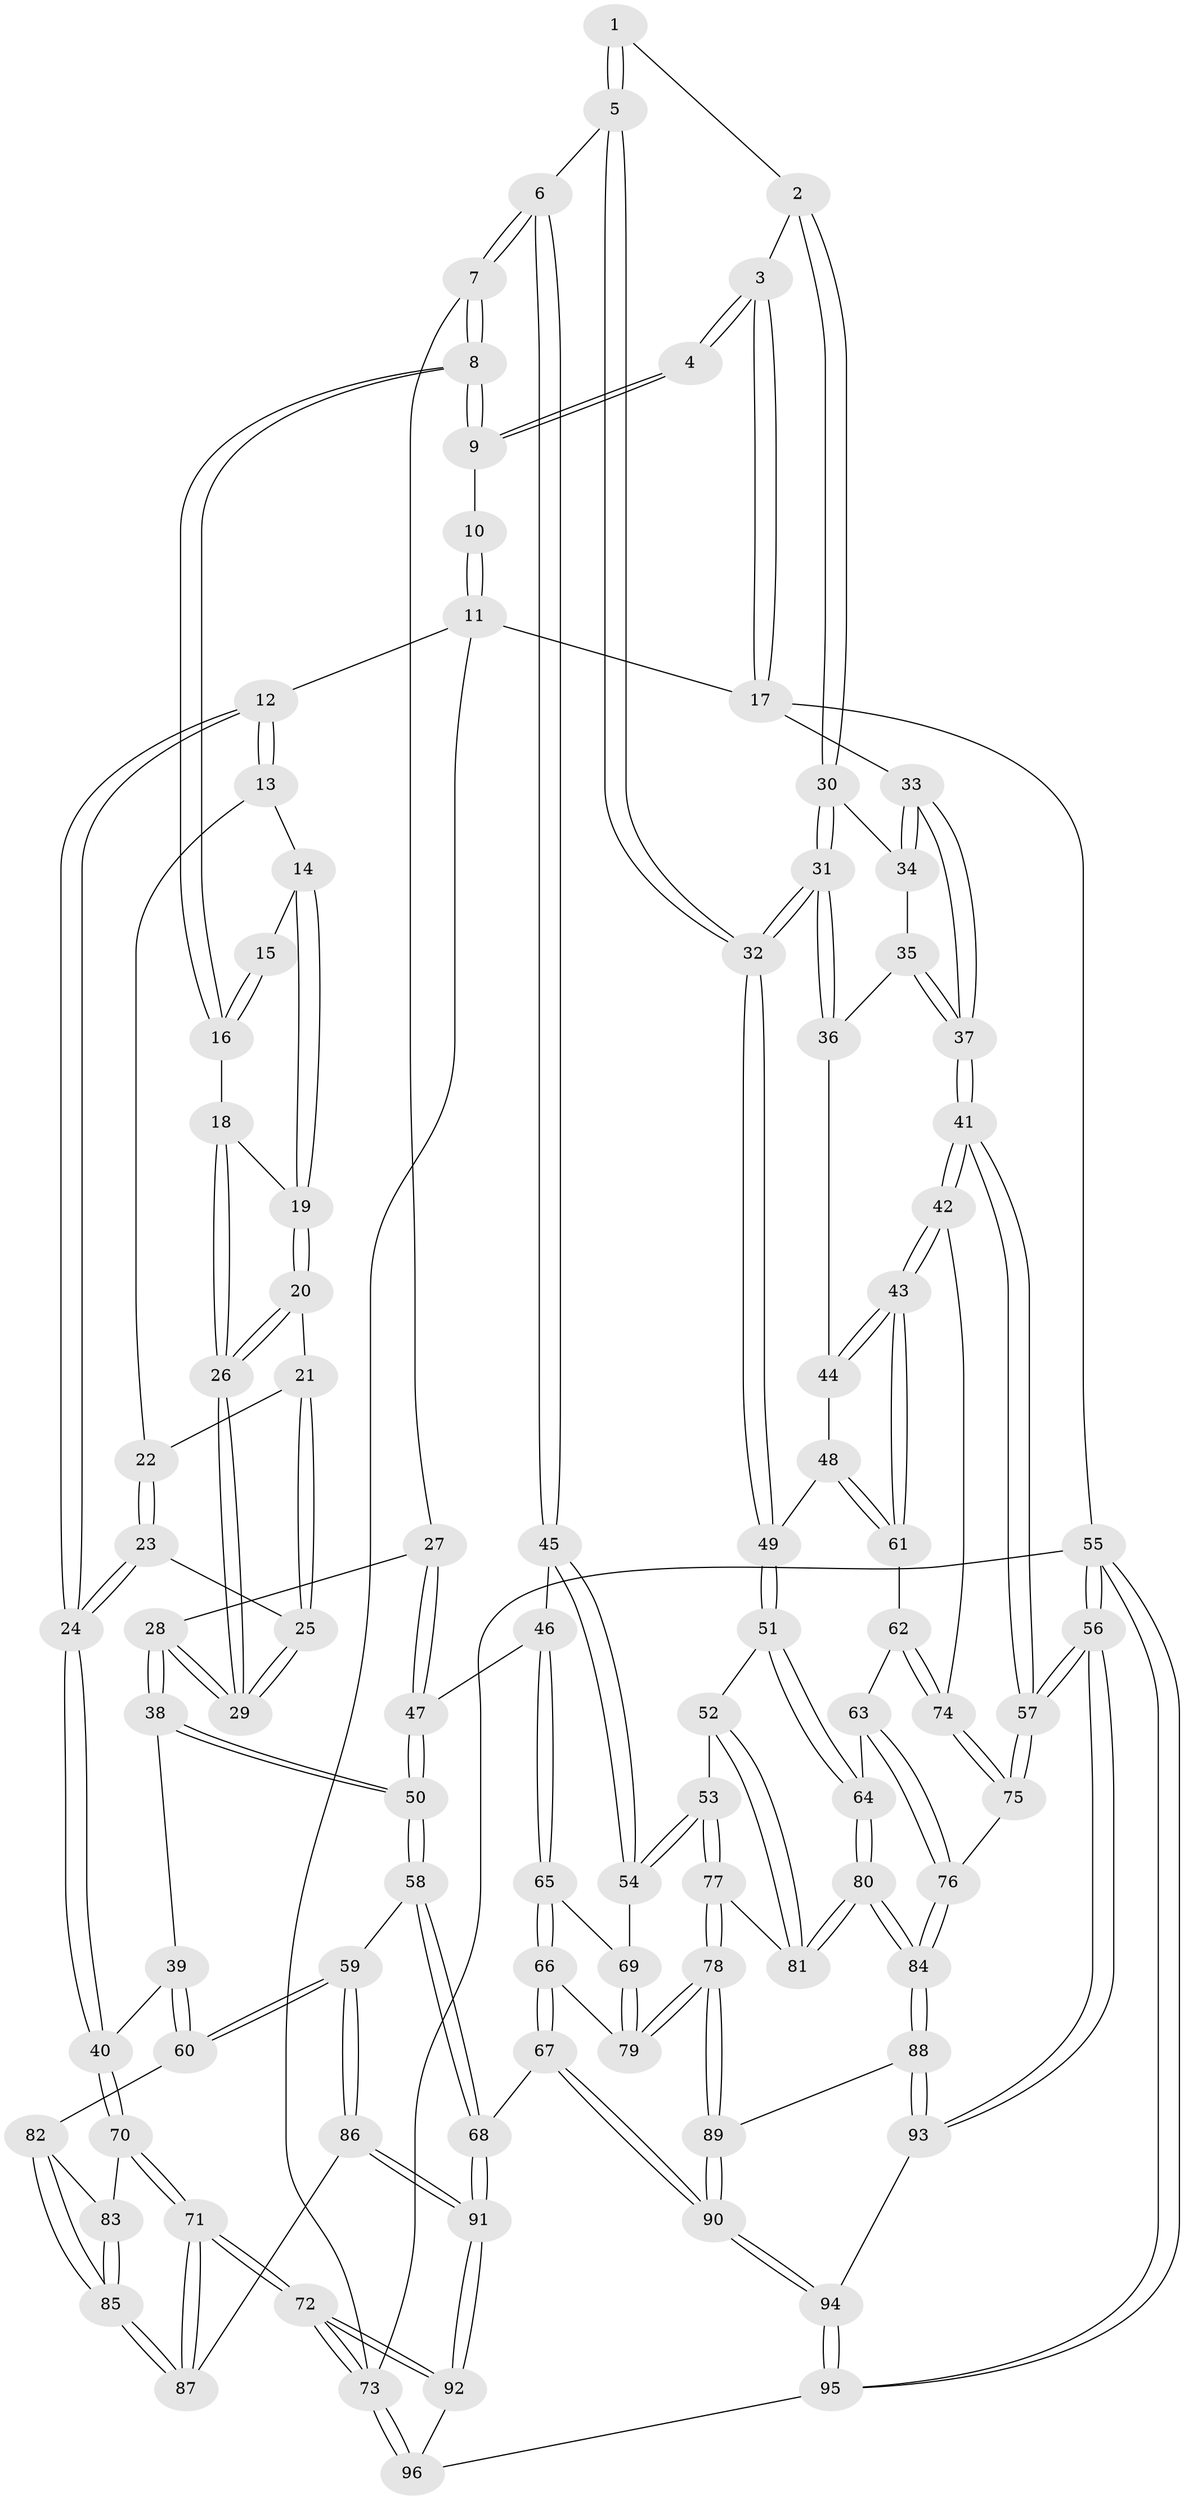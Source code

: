 // coarse degree distribution, {5: 0.5223880597014925, 4: 0.2537313432835821, 2: 0.014925373134328358, 3: 0.04477611940298507, 7: 0.029850746268656716, 6: 0.11940298507462686, 8: 0.014925373134328358}
// Generated by graph-tools (version 1.1) at 2025/04/03/04/25 22:04:30]
// undirected, 96 vertices, 237 edges
graph export_dot {
graph [start="1"]
  node [color=gray90,style=filled];
  1 [pos="+0.7263932642879095+0"];
  2 [pos="+0.8059605577298623+0.12509386808664888"];
  3 [pos="+1+0"];
  4 [pos="+0.658565850858407+0"];
  5 [pos="+0.6749700515655477+0.23578008689477145"];
  6 [pos="+0.6610169649370472+0.23503244163482226"];
  7 [pos="+0.587113968308355+0.18639833222811866"];
  8 [pos="+0.5815126455836267+0.1760165224815967"];
  9 [pos="+0.5430337790240508+0"];
  10 [pos="+0.39490707987692125+0"];
  11 [pos="+0+0"];
  12 [pos="+0+0.04628405766971471"];
  13 [pos="+0.24411966752847536+0.06726139486478562"];
  14 [pos="+0.31925166569356167+0.005822023361194071"];
  15 [pos="+0.3799829591219417+0"];
  16 [pos="+0.43197632360338456+0.133480958045523"];
  17 [pos="+1+0"];
  18 [pos="+0.4213810126346713+0.13321614250823363"];
  19 [pos="+0.3544599525758296+0.10313042468947674"];
  20 [pos="+0.3066194547046664+0.1580336840713283"];
  21 [pos="+0.283283217686078+0.14967236200263218"];
  22 [pos="+0.25132027905962095+0.10879826560269346"];
  23 [pos="+0.13987698677611185+0.21850679175180385"];
  24 [pos="+0+0.25166284236329156"];
  25 [pos="+0.17136004280130196+0.21940120186302703"];
  26 [pos="+0.32890011590580015+0.2396781194894423"];
  27 [pos="+0.4303093426417683+0.2845827248671897"];
  28 [pos="+0.3491267432231822+0.3016837986408974"];
  29 [pos="+0.3273425911326728+0.2635675271930494"];
  30 [pos="+0.7974795236274302+0.15590172848446568"];
  31 [pos="+0.7232843004075272+0.2340828315928388"];
  32 [pos="+0.7112904245656064+0.2402570968317113"];
  33 [pos="+1+0"];
  34 [pos="+0.8502414745480649+0.15636275618811848"];
  35 [pos="+1+0.22896954087737315"];
  36 [pos="+0.9155438307936763+0.28573742538494945"];
  37 [pos="+1+0.15750093720107156"];
  38 [pos="+0.31783978516780353+0.3785872101787586"];
  39 [pos="+0.11554842250703763+0.3507438738828028"];
  40 [pos="+0+0.2587427104409156"];
  41 [pos="+1+0.4334836981636794"];
  42 [pos="+1+0.44117008510463895"];
  43 [pos="+1+0.4345641773798242"];
  44 [pos="+0.9297058996823129+0.32890475960894017"];
  45 [pos="+0.5876842919880821+0.39054441006615587"];
  46 [pos="+0.514484105378472+0.4499613145091344"];
  47 [pos="+0.5051301883587422+0.44929443401243657"];
  48 [pos="+0.8595215594836898+0.42417472004665985"];
  49 [pos="+0.7897414688571478+0.4096208137629343"];
  50 [pos="+0.34898019972306804+0.4886811849578921"];
  51 [pos="+0.7583738270223652+0.4834189923822514"];
  52 [pos="+0.7361894355097225+0.5004754812683615"];
  53 [pos="+0.7108872501188399+0.5125231731693008"];
  54 [pos="+0.677193410714791+0.5069981093968133"];
  55 [pos="+1+1"];
  56 [pos="+1+1"];
  57 [pos="+1+0.7371064761435946"];
  58 [pos="+0.31438903022140685+0.5736516799339474"];
  59 [pos="+0.3022836669935729+0.573149948969547"];
  60 [pos="+0.24224927033770877+0.5473986182329647"];
  61 [pos="+0.9042051651581948+0.4529718257906456"];
  62 [pos="+0.8968353306623811+0.510866399442741"];
  63 [pos="+0.8727485301231398+0.5267881836598292"];
  64 [pos="+0.8252162469446492+0.5501474674079043"];
  65 [pos="+0.5441964051007504+0.517883648248974"];
  66 [pos="+0.5381342824648604+0.5827795658004937"];
  67 [pos="+0.380061088830955+0.6654306359439868"];
  68 [pos="+0.3632356990072936+0.6615573770569041"];
  69 [pos="+0.6405201082602529+0.5277554983495408"];
  70 [pos="+0+0.40458791704080677"];
  71 [pos="+0+1"];
  72 [pos="+0+1"];
  73 [pos="+0+1"];
  74 [pos="+0.9372364626156998+0.5827558786046506"];
  75 [pos="+0.9068897508883562+0.6811235090214671"];
  76 [pos="+0.8895588856408491+0.6880699739924043"];
  77 [pos="+0.696629130774002+0.6329352287258273"];
  78 [pos="+0.639075685038875+0.6815785528062185"];
  79 [pos="+0.6086317884681658+0.6334139876310347"];
  80 [pos="+0.8415217222780875+0.652074366437319"];
  81 [pos="+0.7880532452734015+0.6348024814410814"];
  82 [pos="+0.13353657698362914+0.5385601747232324"];
  83 [pos="+0.010549719538838018+0.48625549090378567"];
  84 [pos="+0.881188816959683+0.6917245810414586"];
  85 [pos="+0.1129396306096876+0.6702371893625458"];
  86 [pos="+0.12695913234497733+0.6800095074841821"];
  87 [pos="+0.11547714799655158+0.6810650559823072"];
  88 [pos="+0.8575410105558136+0.7416776365124386"];
  89 [pos="+0.6335387147403141+0.7188554933494059"];
  90 [pos="+0.5792399513225264+0.8061377977875088"];
  91 [pos="+0.28119158870806704+0.8132301491190014"];
  92 [pos="+0.27669601941712746+0.8317663862883334"];
  93 [pos="+0.8521292762720186+0.8491555266378816"];
  94 [pos="+0.6016664702133103+0.9911299232025311"];
  95 [pos="+0.5637654205043495+1"];
  96 [pos="+0.5283645697598317+1"];
  1 -- 2;
  1 -- 5;
  1 -- 5;
  2 -- 3;
  2 -- 30;
  2 -- 30;
  3 -- 4;
  3 -- 4;
  3 -- 17;
  3 -- 17;
  4 -- 9;
  4 -- 9;
  5 -- 6;
  5 -- 32;
  5 -- 32;
  6 -- 7;
  6 -- 7;
  6 -- 45;
  6 -- 45;
  7 -- 8;
  7 -- 8;
  7 -- 27;
  8 -- 9;
  8 -- 9;
  8 -- 16;
  8 -- 16;
  9 -- 10;
  10 -- 11;
  10 -- 11;
  11 -- 12;
  11 -- 17;
  11 -- 73;
  12 -- 13;
  12 -- 13;
  12 -- 24;
  12 -- 24;
  13 -- 14;
  13 -- 22;
  14 -- 15;
  14 -- 19;
  14 -- 19;
  15 -- 16;
  15 -- 16;
  16 -- 18;
  17 -- 33;
  17 -- 55;
  18 -- 19;
  18 -- 26;
  18 -- 26;
  19 -- 20;
  19 -- 20;
  20 -- 21;
  20 -- 26;
  20 -- 26;
  21 -- 22;
  21 -- 25;
  21 -- 25;
  22 -- 23;
  22 -- 23;
  23 -- 24;
  23 -- 24;
  23 -- 25;
  24 -- 40;
  24 -- 40;
  25 -- 29;
  25 -- 29;
  26 -- 29;
  26 -- 29;
  27 -- 28;
  27 -- 47;
  27 -- 47;
  28 -- 29;
  28 -- 29;
  28 -- 38;
  28 -- 38;
  30 -- 31;
  30 -- 31;
  30 -- 34;
  31 -- 32;
  31 -- 32;
  31 -- 36;
  31 -- 36;
  32 -- 49;
  32 -- 49;
  33 -- 34;
  33 -- 34;
  33 -- 37;
  33 -- 37;
  34 -- 35;
  35 -- 36;
  35 -- 37;
  35 -- 37;
  36 -- 44;
  37 -- 41;
  37 -- 41;
  38 -- 39;
  38 -- 50;
  38 -- 50;
  39 -- 40;
  39 -- 60;
  39 -- 60;
  40 -- 70;
  40 -- 70;
  41 -- 42;
  41 -- 42;
  41 -- 57;
  41 -- 57;
  42 -- 43;
  42 -- 43;
  42 -- 74;
  43 -- 44;
  43 -- 44;
  43 -- 61;
  43 -- 61;
  44 -- 48;
  45 -- 46;
  45 -- 54;
  45 -- 54;
  46 -- 47;
  46 -- 65;
  46 -- 65;
  47 -- 50;
  47 -- 50;
  48 -- 49;
  48 -- 61;
  48 -- 61;
  49 -- 51;
  49 -- 51;
  50 -- 58;
  50 -- 58;
  51 -- 52;
  51 -- 64;
  51 -- 64;
  52 -- 53;
  52 -- 81;
  52 -- 81;
  53 -- 54;
  53 -- 54;
  53 -- 77;
  53 -- 77;
  54 -- 69;
  55 -- 56;
  55 -- 56;
  55 -- 95;
  55 -- 95;
  55 -- 73;
  56 -- 57;
  56 -- 57;
  56 -- 93;
  56 -- 93;
  57 -- 75;
  57 -- 75;
  58 -- 59;
  58 -- 68;
  58 -- 68;
  59 -- 60;
  59 -- 60;
  59 -- 86;
  59 -- 86;
  60 -- 82;
  61 -- 62;
  62 -- 63;
  62 -- 74;
  62 -- 74;
  63 -- 64;
  63 -- 76;
  63 -- 76;
  64 -- 80;
  64 -- 80;
  65 -- 66;
  65 -- 66;
  65 -- 69;
  66 -- 67;
  66 -- 67;
  66 -- 79;
  67 -- 68;
  67 -- 90;
  67 -- 90;
  68 -- 91;
  68 -- 91;
  69 -- 79;
  69 -- 79;
  70 -- 71;
  70 -- 71;
  70 -- 83;
  71 -- 72;
  71 -- 72;
  71 -- 87;
  71 -- 87;
  72 -- 73;
  72 -- 73;
  72 -- 92;
  72 -- 92;
  73 -- 96;
  73 -- 96;
  74 -- 75;
  74 -- 75;
  75 -- 76;
  76 -- 84;
  76 -- 84;
  77 -- 78;
  77 -- 78;
  77 -- 81;
  78 -- 79;
  78 -- 79;
  78 -- 89;
  78 -- 89;
  80 -- 81;
  80 -- 81;
  80 -- 84;
  80 -- 84;
  82 -- 83;
  82 -- 85;
  82 -- 85;
  83 -- 85;
  83 -- 85;
  84 -- 88;
  84 -- 88;
  85 -- 87;
  85 -- 87;
  86 -- 87;
  86 -- 91;
  86 -- 91;
  88 -- 89;
  88 -- 93;
  88 -- 93;
  89 -- 90;
  89 -- 90;
  90 -- 94;
  90 -- 94;
  91 -- 92;
  91 -- 92;
  92 -- 96;
  93 -- 94;
  94 -- 95;
  94 -- 95;
  95 -- 96;
}
